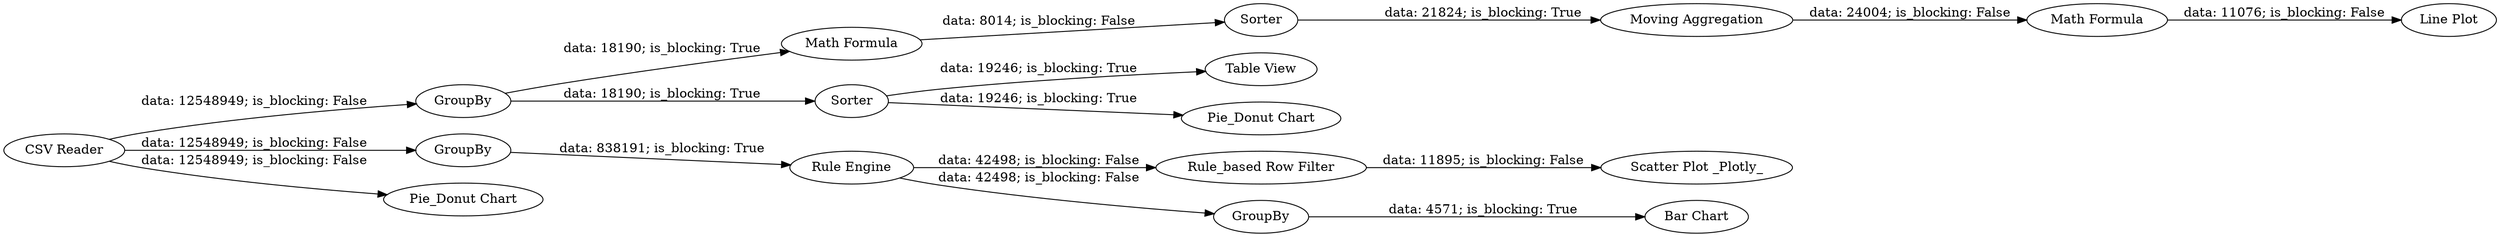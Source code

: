 digraph {
	"-368681033353819157_73" [label="Rule_based Row Filter"]
	"-368681033353819157_68" [label=GroupBy]
	"-368681033353819157_69" [label="Bar Chart"]
	"-368681033353819157_77" [label="Math Formula"]
	"-368681033353819157_79" [label="Moving Aggregation"]
	"-368681033353819157_80" [label="Math Formula"]
	"-368681033353819157_84" [label="Table View"]
	"-368681033353819157_64" [label="CSV Reader"]
	"-368681033353819157_76" [label=GroupBy]
	"-368681033353819157_75" [label="Scatter Plot _Plotly_"]
	"-368681033353819157_83" [label=Sorter]
	"-368681033353819157_78" [label=Sorter]
	"-368681033353819157_85" [label="Pie_Donut Chart"]
	"-368681033353819157_66" [label=GroupBy]
	"-368681033353819157_67" [label="Rule Engine"]
	"-368681033353819157_65" [label="Pie_Donut Chart"]
	"-368681033353819157_81" [label="Line Plot"]
	"-368681033353819157_67" -> "-368681033353819157_68" [label="data: 42498; is_blocking: False"]
	"-368681033353819157_73" -> "-368681033353819157_75" [label="data: 11895; is_blocking: False"]
	"-368681033353819157_64" -> "-368681033353819157_65" [label="data: 12548949; is_blocking: False"]
	"-368681033353819157_64" -> "-368681033353819157_66" [label="data: 12548949; is_blocking: False"]
	"-368681033353819157_80" -> "-368681033353819157_81" [label="data: 11076; is_blocking: False"]
	"-368681033353819157_64" -> "-368681033353819157_76" [label="data: 12548949; is_blocking: False"]
	"-368681033353819157_77" -> "-368681033353819157_78" [label="data: 8014; is_blocking: False"]
	"-368681033353819157_76" -> "-368681033353819157_83" [label="data: 18190; is_blocking: True"]
	"-368681033353819157_78" -> "-368681033353819157_79" [label="data: 21824; is_blocking: True"]
	"-368681033353819157_68" -> "-368681033353819157_69" [label="data: 4571; is_blocking: True"]
	"-368681033353819157_83" -> "-368681033353819157_84" [label="data: 19246; is_blocking: True"]
	"-368681033353819157_67" -> "-368681033353819157_73" [label="data: 42498; is_blocking: False"]
	"-368681033353819157_76" -> "-368681033353819157_77" [label="data: 18190; is_blocking: True"]
	"-368681033353819157_79" -> "-368681033353819157_80" [label="data: 24004; is_blocking: False"]
	"-368681033353819157_83" -> "-368681033353819157_85" [label="data: 19246; is_blocking: True"]
	"-368681033353819157_66" -> "-368681033353819157_67" [label="data: 838191; is_blocking: True"]
	rankdir=LR
}

